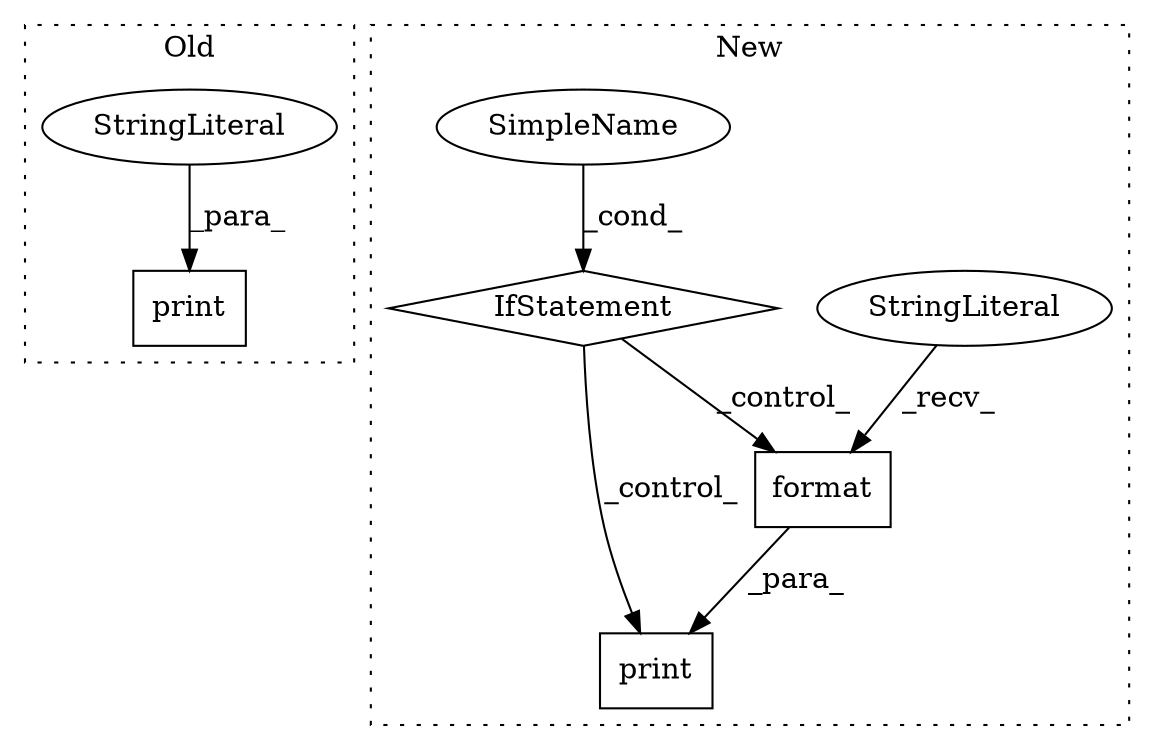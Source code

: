 digraph G {
subgraph cluster0 {
1 [label="print" a="32" s="6317,6387" l="6,1" shape="box"];
5 [label="StringLiteral" a="45" s="6383" l="4" shape="ellipse"];
label = "Old";
style="dotted";
}
subgraph cluster1 {
2 [label="format" a="32" s="6348,6377" l="7,1" shape="box"];
3 [label="StringLiteral" a="45" s="6313" l="34" shape="ellipse"];
4 [label="print" a="32" s="6307,6378" l="6,1" shape="box"];
6 [label="SimpleName" a="42" s="" l="" shape="ellipse"];
7 [label="IfStatement" a="25" s="6098,6167" l="4,2" shape="diamond"];
label = "New";
style="dotted";
}
2 -> 4 [label="_para_"];
3 -> 2 [label="_recv_"];
5 -> 1 [label="_para_"];
6 -> 7 [label="_cond_"];
7 -> 2 [label="_control_"];
7 -> 4 [label="_control_"];
}